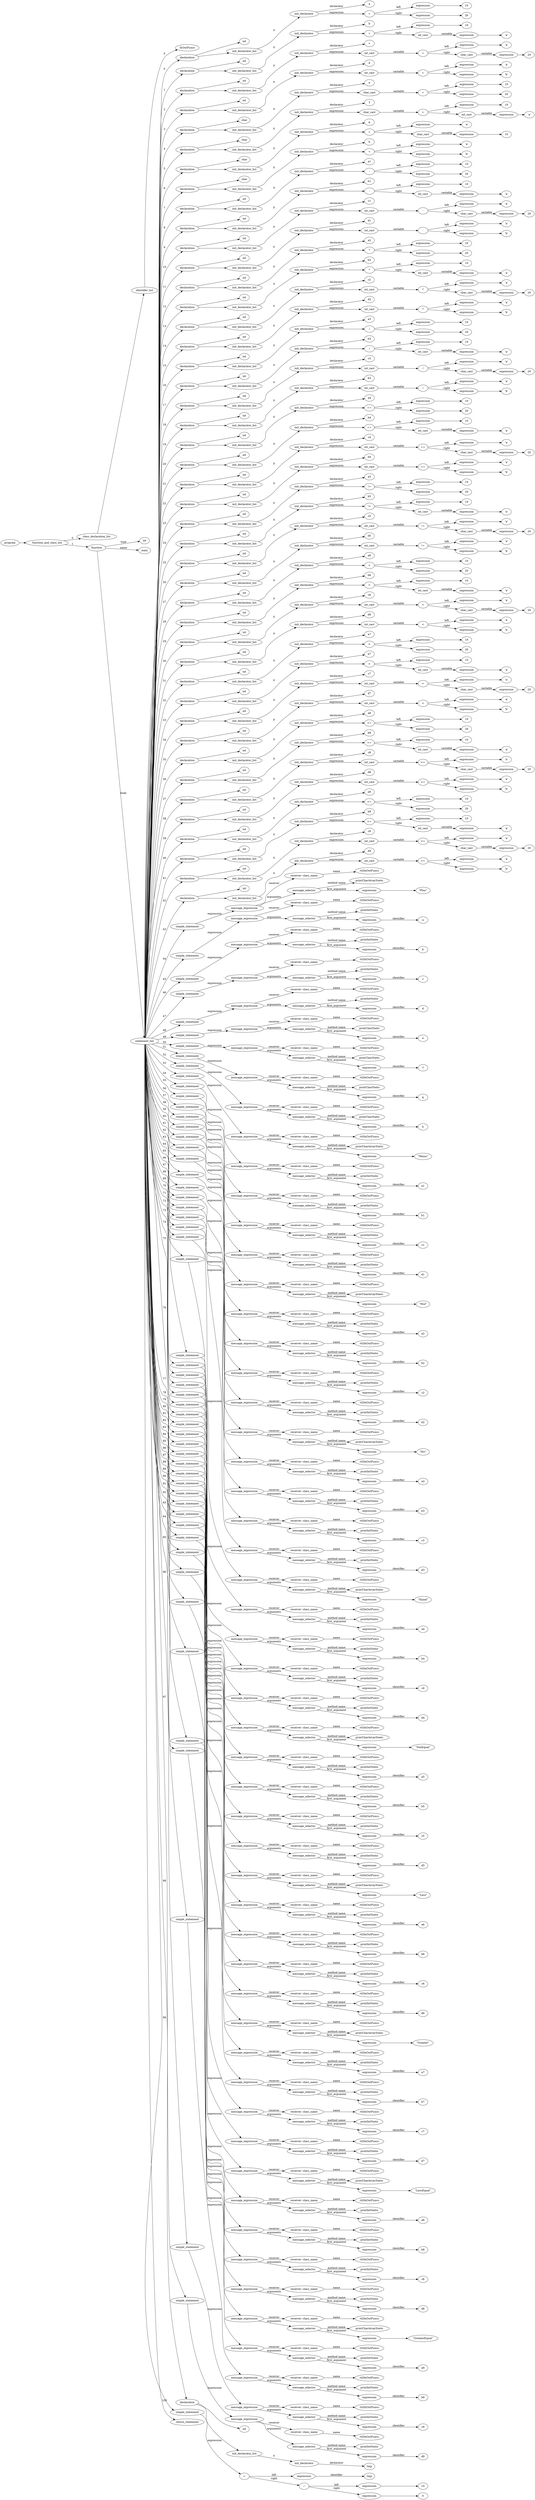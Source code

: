 digraph ObjectiveC { rankdir="LR";
694[label="program"];
694->2;
2[label="function_and_class_list"];
2->1[label="0"];
1[label="class_declaration_list"];
1->0;
0[label="identifier_list"];
0.0 [label="InOutFuncs"];
0->0.0 [label="0"];
2->693[label="1"];
693[label="function"];
693->3[label="type"];
3[label="int"];
693->693.1 [label="name"];
693.1 [label="main"];
693->13[label="body"];
13[label="statement_list"];
13->12[label="0"];
12[label="declaration"];
12->4;
4[label="int"];
12->11;
11[label="init_declarator_list"];
11->10[label="0"];
10[label="init_declarator"];
10.1 [label="a"];
10->10.1[label="declarator"];
10->9[label="expression"];
9[label="expression"];
9[label="+"];
9->6[label="left"];
6[label="expression"];
6->5;
5[label="10"];
9->8[label="right"];
8[label="expression"];
8->7;
7[label="20"];
13->22[label="1"];
22[label="declaration"];
22->14;
14[label="int"];
22->21;
21[label="init_declarator_list"];
21->20[label="0"];
20[label="init_declarator"];
20.1 [label="b"];
20->20.1[label="declarator"];
20->19[label="expression"];
19[label="expression"];
19[label="+"];
19->16[label="left"];
16[label="expression"];
16->15;
15[label="10"];
19->709[label="right"];
709[label="expression"];
709[label="int_cast"];
709->18[label="castable"];
18[label="expression"];
18->17;
17[label=<'a'>];
13->31[label="2"];
31[label="declaration"];
31->23;
23[label="int"];
31->30;
30[label="init_declarator_list"];
30->29[label="0"];
29[label="init_declarator"];
29.1 [label="c"];
29->29.1[label="declarator"];
29->711[label="expression"];
711[label="expression"];
711[label="int_cast"];
711->28[label="castable"];
28[label="expression"];
28[label="+"];
28->25[label="left"];
25[label="expression"];
25->24;
24[label=<'a'>];
28->710[label="right"];
710[label="expression"];
710[label="char_cast"];
710->27[label="castable"];
27[label="expression"];
27->26;
26[label="20"];
13->40[label="3"];
40[label="declaration"];
40->32;
32[label="int"];
40->39;
39[label="init_declarator_list"];
39->38[label="0"];
38[label="init_declarator"];
38.1 [label="d"];
38->38.1[label="declarator"];
38->712[label="expression"];
712[label="expression"];
712[label="int_cast"];
712->37[label="castable"];
37[label="expression"];
37[label="+"];
37->34[label="left"];
34[label="expression"];
34->33;
33[label=<'a'>];
37->36[label="right"];
36[label="expression"];
36->35;
35[label=<'b'>];
13->49[label="4"];
49[label="declaration"];
49->41;
41[label="char"];
49->48;
48[label="init_declarator_list"];
48->47[label="0"];
47[label="init_declarator"];
47.1 [label="e"];
47->47.1[label="declarator"];
47->713[label="expression"];
713[label="expression"];
713[label="char_cast"];
713->46[label="castable"];
46[label="expression"];
46[label="+"];
46->43[label="left"];
43[label="expression"];
43->42;
42[label="10"];
46->45[label="right"];
45[label="expression"];
45->44;
44[label="20"];
13->58[label="5"];
58[label="declaration"];
58->50;
50[label="char"];
58->57;
57[label="init_declarator_list"];
57->56[label="0"];
56[label="init_declarator"];
56.1 [label="f"];
56->56.1[label="declarator"];
56->715[label="expression"];
715[label="expression"];
715[label="char_cast"];
715->55[label="castable"];
55[label="expression"];
55[label="+"];
55->52[label="left"];
52[label="expression"];
52->51;
51[label="10"];
55->714[label="right"];
714[label="expression"];
714[label="int_cast"];
714->54[label="castable"];
54[label="expression"];
54->53;
53[label=<'a'>];
13->67[label="6"];
67[label="declaration"];
67->59;
59[label="char"];
67->66;
66[label="init_declarator_list"];
66->65[label="0"];
65[label="init_declarator"];
65.1 [label="g"];
65->65.1[label="declarator"];
65->64[label="expression"];
64[label="expression"];
64[label="+"];
64->61[label="left"];
61[label="expression"];
61->60;
60[label=<'a'>];
64->716[label="right"];
716[label="expression"];
716[label="char_cast"];
716->63[label="castable"];
63[label="expression"];
63->62;
62[label="10"];
13->76[label="7"];
76[label="declaration"];
76->68;
68[label="char"];
76->75;
75[label="init_declarator_list"];
75->74[label="0"];
74[label="init_declarator"];
74.1 [label="h"];
74->74.1[label="declarator"];
74->73[label="expression"];
73[label="expression"];
73[label="+"];
73->70[label="left"];
70[label="expression"];
70->69;
69[label=<'a'>];
73->72[label="right"];
72[label="expression"];
72->71;
71[label=<'b'>];
13->85[label="8"];
85[label="declaration"];
85->77;
77[label="int"];
85->84;
84[label="init_declarator_list"];
84->83[label="0"];
83[label="init_declarator"];
83.1 [label="a1"];
83->83.1[label="declarator"];
83->82[label="expression"];
82[label="expression"];
82[label="-"];
82->79[label="left"];
79[label="expression"];
79->78;
78[label="10"];
82->81[label="right"];
81[label="expression"];
81->80;
80[label="20"];
13->94[label="9"];
94[label="declaration"];
94->86;
86[label="int"];
94->93;
93[label="init_declarator_list"];
93->92[label="0"];
92[label="init_declarator"];
92.1 [label="b1"];
92->92.1[label="declarator"];
92->91[label="expression"];
91[label="expression"];
91[label="-"];
91->88[label="left"];
88[label="expression"];
88->87;
87[label="10"];
91->717[label="right"];
717[label="expression"];
717[label="int_cast"];
717->90[label="castable"];
90[label="expression"];
90->89;
89[label=<'a'>];
13->103[label="10"];
103[label="declaration"];
103->95;
95[label="int"];
103->102;
102[label="init_declarator_list"];
102->101[label="0"];
101[label="init_declarator"];
101.1 [label="c1"];
101->101.1[label="declarator"];
101->719[label="expression"];
719[label="expression"];
719[label="int_cast"];
719->100[label="castable"];
100[label="expression"];
100[label="-"];
100->97[label="left"];
97[label="expression"];
97->96;
96[label=<'a'>];
100->718[label="right"];
718[label="expression"];
718[label="char_cast"];
718->99[label="castable"];
99[label="expression"];
99->98;
98[label="20"];
13->112[label="11"];
112[label="declaration"];
112->104;
104[label="int"];
112->111;
111[label="init_declarator_list"];
111->110[label="0"];
110[label="init_declarator"];
110.1 [label="d1"];
110->110.1[label="declarator"];
110->720[label="expression"];
720[label="expression"];
720[label="int_cast"];
720->109[label="castable"];
109[label="expression"];
109[label="-"];
109->106[label="left"];
106[label="expression"];
106->105;
105[label=<'a'>];
109->108[label="right"];
108[label="expression"];
108->107;
107[label=<'b'>];
13->121[label="12"];
121[label="declaration"];
121->113;
113[label="int"];
121->120;
120[label="init_declarator_list"];
120->119[label="0"];
119[label="init_declarator"];
119.1 [label="a2"];
119->119.1[label="declarator"];
119->118[label="expression"];
118[label="expression"];
118[label="*"];
118->115[label="left"];
115[label="expression"];
115->114;
114[label="10"];
118->117[label="right"];
117[label="expression"];
117->116;
116[label="20"];
13->130[label="13"];
130[label="declaration"];
130->122;
122[label="int"];
130->129;
129[label="init_declarator_list"];
129->128[label="0"];
128[label="init_declarator"];
128.1 [label="b2"];
128->128.1[label="declarator"];
128->127[label="expression"];
127[label="expression"];
127[label="*"];
127->124[label="left"];
124[label="expression"];
124->123;
123[label="10"];
127->721[label="right"];
721[label="expression"];
721[label="int_cast"];
721->126[label="castable"];
126[label="expression"];
126->125;
125[label=<'a'>];
13->139[label="14"];
139[label="declaration"];
139->131;
131[label="int"];
139->138;
138[label="init_declarator_list"];
138->137[label="0"];
137[label="init_declarator"];
137.1 [label="c2"];
137->137.1[label="declarator"];
137->723[label="expression"];
723[label="expression"];
723[label="int_cast"];
723->136[label="castable"];
136[label="expression"];
136[label="*"];
136->133[label="left"];
133[label="expression"];
133->132;
132[label=<'a'>];
136->722[label="right"];
722[label="expression"];
722[label="char_cast"];
722->135[label="castable"];
135[label="expression"];
135->134;
134[label="20"];
13->148[label="15"];
148[label="declaration"];
148->140;
140[label="int"];
148->147;
147[label="init_declarator_list"];
147->146[label="0"];
146[label="init_declarator"];
146.1 [label="d2"];
146->146.1[label="declarator"];
146->724[label="expression"];
724[label="expression"];
724[label="int_cast"];
724->145[label="castable"];
145[label="expression"];
145[label="*"];
145->142[label="left"];
142[label="expression"];
142->141;
141[label=<'a'>];
145->144[label="right"];
144[label="expression"];
144->143;
143[label=<'b'>];
13->157[label="16"];
157[label="declaration"];
157->149;
149[label="int"];
157->156;
156[label="init_declarator_list"];
156->155[label="0"];
155[label="init_declarator"];
155.1 [label="a3"];
155->155.1[label="declarator"];
155->154[label="expression"];
154[label="expression"];
154[label="/"];
154->151[label="left"];
151[label="expression"];
151->150;
150[label="10"];
154->153[label="right"];
153[label="expression"];
153->152;
152[label="20"];
13->166[label="17"];
166[label="declaration"];
166->158;
158[label="int"];
166->165;
165[label="init_declarator_list"];
165->164[label="0"];
164[label="init_declarator"];
164.1 [label="b3"];
164->164.1[label="declarator"];
164->163[label="expression"];
163[label="expression"];
163[label="/"];
163->160[label="left"];
160[label="expression"];
160->159;
159[label="10"];
163->725[label="right"];
725[label="expression"];
725[label="int_cast"];
725->162[label="castable"];
162[label="expression"];
162->161;
161[label=<'a'>];
13->175[label="18"];
175[label="declaration"];
175->167;
167[label="int"];
175->174;
174[label="init_declarator_list"];
174->173[label="0"];
173[label="init_declarator"];
173.1 [label="c3"];
173->173.1[label="declarator"];
173->727[label="expression"];
727[label="expression"];
727[label="int_cast"];
727->172[label="castable"];
172[label="expression"];
172[label="/"];
172->169[label="left"];
169[label="expression"];
169->168;
168[label=<'a'>];
172->726[label="right"];
726[label="expression"];
726[label="char_cast"];
726->171[label="castable"];
171[label="expression"];
171->170;
170[label="20"];
13->184[label="19"];
184[label="declaration"];
184->176;
176[label="int"];
184->183;
183[label="init_declarator_list"];
183->182[label="0"];
182[label="init_declarator"];
182.1 [label="d3"];
182->182.1[label="declarator"];
182->728[label="expression"];
728[label="expression"];
728[label="int_cast"];
728->181[label="castable"];
181[label="expression"];
181[label="/"];
181->178[label="left"];
178[label="expression"];
178->177;
177[label=<'a'>];
181->180[label="right"];
180[label="expression"];
180->179;
179[label=<'b'>];
13->193[label="20"];
193[label="declaration"];
193->185;
185[label="int"];
193->192;
192[label="init_declarator_list"];
192->191[label="0"];
191[label="init_declarator"];
191.1 [label="a4"];
191->191.1[label="declarator"];
191->190[label="expression"];
190[label="expression"];
190[label="=="];
190->187[label="left"];
187[label="expression"];
187->186;
186[label="10"];
190->189[label="right"];
189[label="expression"];
189->188;
188[label="20"];
13->202[label="21"];
202[label="declaration"];
202->194;
194[label="int"];
202->201;
201[label="init_declarator_list"];
201->200[label="0"];
200[label="init_declarator"];
200.1 [label="b4"];
200->200.1[label="declarator"];
200->199[label="expression"];
199[label="expression"];
199[label="=="];
199->196[label="left"];
196[label="expression"];
196->195;
195[label="10"];
199->729[label="right"];
729[label="expression"];
729[label="int_cast"];
729->198[label="castable"];
198[label="expression"];
198->197;
197[label=<'a'>];
13->211[label="22"];
211[label="declaration"];
211->203;
203[label="int"];
211->210;
210[label="init_declarator_list"];
210->209[label="0"];
209[label="init_declarator"];
209.1 [label="c4"];
209->209.1[label="declarator"];
209->731[label="expression"];
731[label="expression"];
731[label="int_cast"];
731->208[label="castable"];
208[label="expression"];
208[label="=="];
208->205[label="left"];
205[label="expression"];
205->204;
204[label=<'a'>];
208->730[label="right"];
730[label="expression"];
730[label="char_cast"];
730->207[label="castable"];
207[label="expression"];
207->206;
206[label="20"];
13->220[label="23"];
220[label="declaration"];
220->212;
212[label="int"];
220->219;
219[label="init_declarator_list"];
219->218[label="0"];
218[label="init_declarator"];
218.1 [label="d4"];
218->218.1[label="declarator"];
218->732[label="expression"];
732[label="expression"];
732[label="int_cast"];
732->217[label="castable"];
217[label="expression"];
217[label="=="];
217->214[label="left"];
214[label="expression"];
214->213;
213[label=<'a'>];
217->216[label="right"];
216[label="expression"];
216->215;
215[label=<'b'>];
13->229[label="24"];
229[label="declaration"];
229->221;
221[label="int"];
229->228;
228[label="init_declarator_list"];
228->227[label="0"];
227[label="init_declarator"];
227.1 [label="a5"];
227->227.1[label="declarator"];
227->226[label="expression"];
226[label="expression"];
226[label="!="];
226->223[label="left"];
223[label="expression"];
223->222;
222[label="10"];
226->225[label="right"];
225[label="expression"];
225->224;
224[label="20"];
13->238[label="25"];
238[label="declaration"];
238->230;
230[label="int"];
238->237;
237[label="init_declarator_list"];
237->236[label="0"];
236[label="init_declarator"];
236.1 [label="b5"];
236->236.1[label="declarator"];
236->235[label="expression"];
235[label="expression"];
235[label="!="];
235->232[label="left"];
232[label="expression"];
232->231;
231[label="10"];
235->733[label="right"];
733[label="expression"];
733[label="int_cast"];
733->234[label="castable"];
234[label="expression"];
234->233;
233[label=<'a'>];
13->247[label="26"];
247[label="declaration"];
247->239;
239[label="int"];
247->246;
246[label="init_declarator_list"];
246->245[label="0"];
245[label="init_declarator"];
245.1 [label="c5"];
245->245.1[label="declarator"];
245->735[label="expression"];
735[label="expression"];
735[label="int_cast"];
735->244[label="castable"];
244[label="expression"];
244[label="!="];
244->241[label="left"];
241[label="expression"];
241->240;
240[label=<'a'>];
244->734[label="right"];
734[label="expression"];
734[label="char_cast"];
734->243[label="castable"];
243[label="expression"];
243->242;
242[label="20"];
13->256[label="27"];
256[label="declaration"];
256->248;
248[label="int"];
256->255;
255[label="init_declarator_list"];
255->254[label="0"];
254[label="init_declarator"];
254.1 [label="d5"];
254->254.1[label="declarator"];
254->736[label="expression"];
736[label="expression"];
736[label="int_cast"];
736->253[label="castable"];
253[label="expression"];
253[label="!="];
253->250[label="left"];
250[label="expression"];
250->249;
249[label=<'a'>];
253->252[label="right"];
252[label="expression"];
252->251;
251[label=<'b'>];
13->265[label="28"];
265[label="declaration"];
265->257;
257[label="int"];
265->264;
264[label="init_declarator_list"];
264->263[label="0"];
263[label="init_declarator"];
263.1 [label="a6"];
263->263.1[label="declarator"];
263->262[label="expression"];
262[label="expression"];
262[label="<"];
262->259[label="left"];
259[label="expression"];
259->258;
258[label="10"];
262->261[label="right"];
261[label="expression"];
261->260;
260[label="20"];
13->274[label="29"];
274[label="declaration"];
274->266;
266[label="int"];
274->273;
273[label="init_declarator_list"];
273->272[label="0"];
272[label="init_declarator"];
272.1 [label="b6"];
272->272.1[label="declarator"];
272->271[label="expression"];
271[label="expression"];
271[label="<"];
271->268[label="left"];
268[label="expression"];
268->267;
267[label="10"];
271->737[label="right"];
737[label="expression"];
737[label="int_cast"];
737->270[label="castable"];
270[label="expression"];
270->269;
269[label=<'a'>];
13->283[label="30"];
283[label="declaration"];
283->275;
275[label="int"];
283->282;
282[label="init_declarator_list"];
282->281[label="0"];
281[label="init_declarator"];
281.1 [label="c6"];
281->281.1[label="declarator"];
281->739[label="expression"];
739[label="expression"];
739[label="int_cast"];
739->280[label="castable"];
280[label="expression"];
280[label="<"];
280->277[label="left"];
277[label="expression"];
277->276;
276[label=<'a'>];
280->738[label="right"];
738[label="expression"];
738[label="char_cast"];
738->279[label="castable"];
279[label="expression"];
279->278;
278[label="20"];
13->292[label="31"];
292[label="declaration"];
292->284;
284[label="int"];
292->291;
291[label="init_declarator_list"];
291->290[label="0"];
290[label="init_declarator"];
290.1 [label="d6"];
290->290.1[label="declarator"];
290->740[label="expression"];
740[label="expression"];
740[label="int_cast"];
740->289[label="castable"];
289[label="expression"];
289[label="<"];
289->286[label="left"];
286[label="expression"];
286->285;
285[label=<'a'>];
289->288[label="right"];
288[label="expression"];
288->287;
287[label=<'b'>];
13->301[label="32"];
301[label="declaration"];
301->293;
293[label="int"];
301->300;
300[label="init_declarator_list"];
300->299[label="0"];
299[label="init_declarator"];
299.1 [label="a7"];
299->299.1[label="declarator"];
299->298[label="expression"];
298[label="expression"];
298[label=">"];
298->295[label="left"];
295[label="expression"];
295->294;
294[label="10"];
298->297[label="right"];
297[label="expression"];
297->296;
296[label="20"];
13->310[label="33"];
310[label="declaration"];
310->302;
302[label="int"];
310->309;
309[label="init_declarator_list"];
309->308[label="0"];
308[label="init_declarator"];
308.1 [label="b7"];
308->308.1[label="declarator"];
308->307[label="expression"];
307[label="expression"];
307[label=">"];
307->304[label="left"];
304[label="expression"];
304->303;
303[label="10"];
307->741[label="right"];
741[label="expression"];
741[label="int_cast"];
741->306[label="castable"];
306[label="expression"];
306->305;
305[label=<'a'>];
13->319[label="34"];
319[label="declaration"];
319->311;
311[label="int"];
319->318;
318[label="init_declarator_list"];
318->317[label="0"];
317[label="init_declarator"];
317.1 [label="c7"];
317->317.1[label="declarator"];
317->743[label="expression"];
743[label="expression"];
743[label="int_cast"];
743->316[label="castable"];
316[label="expression"];
316[label=">"];
316->313[label="left"];
313[label="expression"];
313->312;
312[label=<'a'>];
316->742[label="right"];
742[label="expression"];
742[label="char_cast"];
742->315[label="castable"];
315[label="expression"];
315->314;
314[label="20"];
13->328[label="35"];
328[label="declaration"];
328->320;
320[label="int"];
328->327;
327[label="init_declarator_list"];
327->326[label="0"];
326[label="init_declarator"];
326.1 [label="d7"];
326->326.1[label="declarator"];
326->744[label="expression"];
744[label="expression"];
744[label="int_cast"];
744->325[label="castable"];
325[label="expression"];
325[label=">"];
325->322[label="left"];
322[label="expression"];
322->321;
321[label=<'a'>];
325->324[label="right"];
324[label="expression"];
324->323;
323[label=<'b'>];
13->337[label="36"];
337[label="declaration"];
337->329;
329[label="int"];
337->336;
336[label="init_declarator_list"];
336->335[label="0"];
335[label="init_declarator"];
335.1 [label="a8"];
335->335.1[label="declarator"];
335->334[label="expression"];
334[label="expression"];
334[label="<="];
334->331[label="left"];
331[label="expression"];
331->330;
330[label="10"];
334->333[label="right"];
333[label="expression"];
333->332;
332[label="20"];
13->346[label="37"];
346[label="declaration"];
346->338;
338[label="int"];
346->345;
345[label="init_declarator_list"];
345->344[label="0"];
344[label="init_declarator"];
344.1 [label="b8"];
344->344.1[label="declarator"];
344->343[label="expression"];
343[label="expression"];
343[label="<="];
343->340[label="left"];
340[label="expression"];
340->339;
339[label="10"];
343->745[label="right"];
745[label="expression"];
745[label="int_cast"];
745->342[label="castable"];
342[label="expression"];
342->341;
341[label=<'a'>];
13->355[label="38"];
355[label="declaration"];
355->347;
347[label="int"];
355->354;
354[label="init_declarator_list"];
354->353[label="0"];
353[label="init_declarator"];
353.1 [label="c8"];
353->353.1[label="declarator"];
353->747[label="expression"];
747[label="expression"];
747[label="int_cast"];
747->352[label="castable"];
352[label="expression"];
352[label="<="];
352->349[label="left"];
349[label="expression"];
349->348;
348[label=<'a'>];
352->746[label="right"];
746[label="expression"];
746[label="char_cast"];
746->351[label="castable"];
351[label="expression"];
351->350;
350[label="20"];
13->364[label="39"];
364[label="declaration"];
364->356;
356[label="int"];
364->363;
363[label="init_declarator_list"];
363->362[label="0"];
362[label="init_declarator"];
362.1 [label="d8"];
362->362.1[label="declarator"];
362->748[label="expression"];
748[label="expression"];
748[label="int_cast"];
748->361[label="castable"];
361[label="expression"];
361[label="<="];
361->358[label="left"];
358[label="expression"];
358->357;
357[label=<'a'>];
361->360[label="right"];
360[label="expression"];
360->359;
359[label=<'b'>];
13->373[label="40"];
373[label="declaration"];
373->365;
365[label="int"];
373->372;
372[label="init_declarator_list"];
372->371[label="0"];
371[label="init_declarator"];
371.1 [label="a9"];
371->371.1[label="declarator"];
371->370[label="expression"];
370[label="expression"];
370[label=">="];
370->367[label="left"];
367[label="expression"];
367->366;
366[label="10"];
370->369[label="right"];
369[label="expression"];
369->368;
368[label="20"];
13->382[label="41"];
382[label="declaration"];
382->374;
374[label="int"];
382->381;
381[label="init_declarator_list"];
381->380[label="0"];
380[label="init_declarator"];
380.1 [label="b9"];
380->380.1[label="declarator"];
380->379[label="expression"];
379[label="expression"];
379[label=">="];
379->376[label="left"];
376[label="expression"];
376->375;
375[label="10"];
379->749[label="right"];
749[label="expression"];
749[label="int_cast"];
749->378[label="castable"];
378[label="expression"];
378->377;
377[label=<'a'>];
13->391[label="42"];
391[label="declaration"];
391->383;
383[label="int"];
391->390;
390[label="init_declarator_list"];
390->389[label="0"];
389[label="init_declarator"];
389.1 [label="c9"];
389->389.1[label="declarator"];
389->751[label="expression"];
751[label="expression"];
751[label="int_cast"];
751->388[label="castable"];
388[label="expression"];
388[label=">="];
388->385[label="left"];
385[label="expression"];
385->384;
384[label=<'a'>];
388->750[label="right"];
750[label="expression"];
750[label="char_cast"];
750->387[label="castable"];
387[label="expression"];
387->386;
386[label="20"];
13->400[label="43"];
400[label="declaration"];
400->392;
392[label="int"];
400->399;
399[label="init_declarator_list"];
399->398[label="0"];
398[label="init_declarator"];
398.1 [label="d9"];
398->398.1[label="declarator"];
398->752[label="expression"];
752[label="expression"];
752[label="int_cast"];
752->397[label="castable"];
397[label="expression"];
397[label=">="];
397->394[label="left"];
394[label="expression"];
394->393;
393[label=<'a'>];
397->396[label="right"];
396[label="expression"];
396->395;
395[label=<'b'>];
13->406[label="44"];
406[label="simple_statement"];
406->405[label="expression"];
405[label="expression"];
405[label="message_expression"];
405->401[label="receiver"];
401[label="receiver: class_name"];
401.1 [label="rtl/InOutFuncs"];
401->401.1 [label="name"];
405->404[label="arguments"];
404[label="message_selector"];
404.1 [label="printCharArrayStatic"];
404->404.1 [label="method name"]; 
404->403[label="first_argument"];
403[label="expression"];
403->402;
402[label=<"Plus">];
13->411[label="45"];
411[label="simple_statement"];
411->410[label="expression"];
410[label="expression"];
410[label="message_expression"];
410->407[label="receiver"];
407[label="receiver: class_name"];
407.1 [label="rtl/InOutFuncs"];
407->407.1 [label="name"];
410->409[label="arguments"];
409[label="message_selector"];
409.1 [label="printIntStatic"];
409->409.1 [label="method name"]; 
409->408[label="first_argument"];
408[label="expression"];
408->408.1 [label="identifier"];408.1[label="a"];
13->416[label="46"];
416[label="simple_statement"];
416->415[label="expression"];
415[label="expression"];
415[label="message_expression"];
415->412[label="receiver"];
412[label="receiver: class_name"];
412.1 [label="rtl/InOutFuncs"];
412->412.1 [label="name"];
415->414[label="arguments"];
414[label="message_selector"];
414.1 [label="printIntStatic"];
414->414.1 [label="method name"]; 
414->413[label="first_argument"];
413[label="expression"];
413->413.1 [label="identifier"];413.1[label="b"];
13->421[label="47"];
421[label="simple_statement"];
421->420[label="expression"];
420[label="expression"];
420[label="message_expression"];
420->417[label="receiver"];
417[label="receiver: class_name"];
417.1 [label="rtl/InOutFuncs"];
417->417.1 [label="name"];
420->419[label="arguments"];
419[label="message_selector"];
419.1 [label="printIntStatic"];
419->419.1 [label="method name"]; 
419->418[label="first_argument"];
418[label="expression"];
418->418.1 [label="identifier"];418.1[label="c"];
13->426[label="48"];
426[label="simple_statement"];
426->425[label="expression"];
425[label="expression"];
425[label="message_expression"];
425->422[label="receiver"];
422[label="receiver: class_name"];
422.1 [label="rtl/InOutFuncs"];
422->422.1 [label="name"];
425->424[label="arguments"];
424[label="message_selector"];
424.1 [label="printIntStatic"];
424->424.1 [label="method name"]; 
424->423[label="first_argument"];
423[label="expression"];
423->423.1 [label="identifier"];423.1[label="d"];
13->431[label="49"];
431[label="simple_statement"];
431->430[label="expression"];
430[label="expression"];
430[label="message_expression"];
430->427[label="receiver"];
427[label="receiver: class_name"];
427.1 [label="rtl/InOutFuncs"];
427->427.1 [label="name"];
430->429[label="arguments"];
429[label="message_selector"];
429.1 [label="printCharStatic"];
429->429.1 [label="method name"]; 
429->428[label="first_argument"];
428[label="expression"];
428->428.1 [label="identifier"];428.1[label="e"];
13->436[label="50"];
436[label="simple_statement"];
436->435[label="expression"];
435[label="expression"];
435[label="message_expression"];
435->432[label="receiver"];
432[label="receiver: class_name"];
432.1 [label="rtl/InOutFuncs"];
432->432.1 [label="name"];
435->434[label="arguments"];
434[label="message_selector"];
434.1 [label="printCharStatic"];
434->434.1 [label="method name"]; 
434->433[label="first_argument"];
433[label="expression"];
433->433.1 [label="identifier"];433.1[label="f"];
13->441[label="51"];
441[label="simple_statement"];
441->440[label="expression"];
440[label="expression"];
440[label="message_expression"];
440->437[label="receiver"];
437[label="receiver: class_name"];
437.1 [label="rtl/InOutFuncs"];
437->437.1 [label="name"];
440->439[label="arguments"];
439[label="message_selector"];
439.1 [label="printCharStatic"];
439->439.1 [label="method name"]; 
439->438[label="first_argument"];
438[label="expression"];
438->438.1 [label="identifier"];438.1[label="g"];
13->446[label="52"];
446[label="simple_statement"];
446->445[label="expression"];
445[label="expression"];
445[label="message_expression"];
445->442[label="receiver"];
442[label="receiver: class_name"];
442.1 [label="rtl/InOutFuncs"];
442->442.1 [label="name"];
445->444[label="arguments"];
444[label="message_selector"];
444.1 [label="printCharStatic"];
444->444.1 [label="method name"]; 
444->443[label="first_argument"];
443[label="expression"];
443->443.1 [label="identifier"];443.1[label="h"];
13->452[label="53"];
452[label="simple_statement"];
452->451[label="expression"];
451[label="expression"];
451[label="message_expression"];
451->447[label="receiver"];
447[label="receiver: class_name"];
447.1 [label="rtl/InOutFuncs"];
447->447.1 [label="name"];
451->450[label="arguments"];
450[label="message_selector"];
450.1 [label="printCharArrayStatic"];
450->450.1 [label="method name"]; 
450->449[label="first_argument"];
449[label="expression"];
449->448;
448[label=<"
Minus">];
13->457[label="54"];
457[label="simple_statement"];
457->456[label="expression"];
456[label="expression"];
456[label="message_expression"];
456->453[label="receiver"];
453[label="receiver: class_name"];
453.1 [label="rtl/InOutFuncs"];
453->453.1 [label="name"];
456->455[label="arguments"];
455[label="message_selector"];
455.1 [label="printIntStatic"];
455->455.1 [label="method name"]; 
455->454[label="first_argument"];
454[label="expression"];
454->454.1 [label="identifier"];454.1[label="a1"];
13->462[label="55"];
462[label="simple_statement"];
462->461[label="expression"];
461[label="expression"];
461[label="message_expression"];
461->458[label="receiver"];
458[label="receiver: class_name"];
458.1 [label="rtl/InOutFuncs"];
458->458.1 [label="name"];
461->460[label="arguments"];
460[label="message_selector"];
460.1 [label="printIntStatic"];
460->460.1 [label="method name"]; 
460->459[label="first_argument"];
459[label="expression"];
459->459.1 [label="identifier"];459.1[label="b1"];
13->467[label="56"];
467[label="simple_statement"];
467->466[label="expression"];
466[label="expression"];
466[label="message_expression"];
466->463[label="receiver"];
463[label="receiver: class_name"];
463.1 [label="rtl/InOutFuncs"];
463->463.1 [label="name"];
466->465[label="arguments"];
465[label="message_selector"];
465.1 [label="printIntStatic"];
465->465.1 [label="method name"]; 
465->464[label="first_argument"];
464[label="expression"];
464->464.1 [label="identifier"];464.1[label="c1"];
13->472[label="57"];
472[label="simple_statement"];
472->471[label="expression"];
471[label="expression"];
471[label="message_expression"];
471->468[label="receiver"];
468[label="receiver: class_name"];
468.1 [label="rtl/InOutFuncs"];
468->468.1 [label="name"];
471->470[label="arguments"];
470[label="message_selector"];
470.1 [label="printIntStatic"];
470->470.1 [label="method name"]; 
470->469[label="first_argument"];
469[label="expression"];
469->469.1 [label="identifier"];469.1[label="d1"];
13->478[label="58"];
478[label="simple_statement"];
478->477[label="expression"];
477[label="expression"];
477[label="message_expression"];
477->473[label="receiver"];
473[label="receiver: class_name"];
473.1 [label="rtl/InOutFuncs"];
473->473.1 [label="name"];
477->476[label="arguments"];
476[label="message_selector"];
476.1 [label="printCharArrayStatic"];
476->476.1 [label="method name"]; 
476->475[label="first_argument"];
475[label="expression"];
475->474;
474[label=<"
Mul">];
13->483[label="59"];
483[label="simple_statement"];
483->482[label="expression"];
482[label="expression"];
482[label="message_expression"];
482->479[label="receiver"];
479[label="receiver: class_name"];
479.1 [label="rtl/InOutFuncs"];
479->479.1 [label="name"];
482->481[label="arguments"];
481[label="message_selector"];
481.1 [label="printIntStatic"];
481->481.1 [label="method name"]; 
481->480[label="first_argument"];
480[label="expression"];
480->480.1 [label="identifier"];480.1[label="a2"];
13->488[label="60"];
488[label="simple_statement"];
488->487[label="expression"];
487[label="expression"];
487[label="message_expression"];
487->484[label="receiver"];
484[label="receiver: class_name"];
484.1 [label="rtl/InOutFuncs"];
484->484.1 [label="name"];
487->486[label="arguments"];
486[label="message_selector"];
486.1 [label="printIntStatic"];
486->486.1 [label="method name"]; 
486->485[label="first_argument"];
485[label="expression"];
485->485.1 [label="identifier"];485.1[label="b2"];
13->493[label="61"];
493[label="simple_statement"];
493->492[label="expression"];
492[label="expression"];
492[label="message_expression"];
492->489[label="receiver"];
489[label="receiver: class_name"];
489.1 [label="rtl/InOutFuncs"];
489->489.1 [label="name"];
492->491[label="arguments"];
491[label="message_selector"];
491.1 [label="printIntStatic"];
491->491.1 [label="method name"]; 
491->490[label="first_argument"];
490[label="expression"];
490->490.1 [label="identifier"];490.1[label="c2"];
13->498[label="62"];
498[label="simple_statement"];
498->497[label="expression"];
497[label="expression"];
497[label="message_expression"];
497->494[label="receiver"];
494[label="receiver: class_name"];
494.1 [label="rtl/InOutFuncs"];
494->494.1 [label="name"];
497->496[label="arguments"];
496[label="message_selector"];
496.1 [label="printIntStatic"];
496->496.1 [label="method name"]; 
496->495[label="first_argument"];
495[label="expression"];
495->495.1 [label="identifier"];495.1[label="d2"];
13->504[label="63"];
504[label="simple_statement"];
504->503[label="expression"];
503[label="expression"];
503[label="message_expression"];
503->499[label="receiver"];
499[label="receiver: class_name"];
499.1 [label="rtl/InOutFuncs"];
499->499.1 [label="name"];
503->502[label="arguments"];
502[label="message_selector"];
502.1 [label="printCharArrayStatic"];
502->502.1 [label="method name"]; 
502->501[label="first_argument"];
501[label="expression"];
501->500;
500[label=<"
Div">];
13->509[label="64"];
509[label="simple_statement"];
509->508[label="expression"];
508[label="expression"];
508[label="message_expression"];
508->505[label="receiver"];
505[label="receiver: class_name"];
505.1 [label="rtl/InOutFuncs"];
505->505.1 [label="name"];
508->507[label="arguments"];
507[label="message_selector"];
507.1 [label="printIntStatic"];
507->507.1 [label="method name"]; 
507->506[label="first_argument"];
506[label="expression"];
506->506.1 [label="identifier"];506.1[label="a3"];
13->514[label="65"];
514[label="simple_statement"];
514->513[label="expression"];
513[label="expression"];
513[label="message_expression"];
513->510[label="receiver"];
510[label="receiver: class_name"];
510.1 [label="rtl/InOutFuncs"];
510->510.1 [label="name"];
513->512[label="arguments"];
512[label="message_selector"];
512.1 [label="printIntStatic"];
512->512.1 [label="method name"]; 
512->511[label="first_argument"];
511[label="expression"];
511->511.1 [label="identifier"];511.1[label="b3"];
13->519[label="66"];
519[label="simple_statement"];
519->518[label="expression"];
518[label="expression"];
518[label="message_expression"];
518->515[label="receiver"];
515[label="receiver: class_name"];
515.1 [label="rtl/InOutFuncs"];
515->515.1 [label="name"];
518->517[label="arguments"];
517[label="message_selector"];
517.1 [label="printIntStatic"];
517->517.1 [label="method name"]; 
517->516[label="first_argument"];
516[label="expression"];
516->516.1 [label="identifier"];516.1[label="c3"];
13->524[label="67"];
524[label="simple_statement"];
524->523[label="expression"];
523[label="expression"];
523[label="message_expression"];
523->520[label="receiver"];
520[label="receiver: class_name"];
520.1 [label="rtl/InOutFuncs"];
520->520.1 [label="name"];
523->522[label="arguments"];
522[label="message_selector"];
522.1 [label="printIntStatic"];
522->522.1 [label="method name"]; 
522->521[label="first_argument"];
521[label="expression"];
521->521.1 [label="identifier"];521.1[label="d3"];
13->530[label="68"];
530[label="simple_statement"];
530->529[label="expression"];
529[label="expression"];
529[label="message_expression"];
529->525[label="receiver"];
525[label="receiver: class_name"];
525.1 [label="rtl/InOutFuncs"];
525->525.1 [label="name"];
529->528[label="arguments"];
528[label="message_selector"];
528.1 [label="printCharArrayStatic"];
528->528.1 [label="method name"]; 
528->527[label="first_argument"];
527[label="expression"];
527->526;
526[label=<"
Equal">];
13->535[label="69"];
535[label="simple_statement"];
535->534[label="expression"];
534[label="expression"];
534[label="message_expression"];
534->531[label="receiver"];
531[label="receiver: class_name"];
531.1 [label="rtl/InOutFuncs"];
531->531.1 [label="name"];
534->533[label="arguments"];
533[label="message_selector"];
533.1 [label="printIntStatic"];
533->533.1 [label="method name"]; 
533->532[label="first_argument"];
532[label="expression"];
532->532.1 [label="identifier"];532.1[label="a4"];
13->540[label="70"];
540[label="simple_statement"];
540->539[label="expression"];
539[label="expression"];
539[label="message_expression"];
539->536[label="receiver"];
536[label="receiver: class_name"];
536.1 [label="rtl/InOutFuncs"];
536->536.1 [label="name"];
539->538[label="arguments"];
538[label="message_selector"];
538.1 [label="printIntStatic"];
538->538.1 [label="method name"]; 
538->537[label="first_argument"];
537[label="expression"];
537->537.1 [label="identifier"];537.1[label="b4"];
13->545[label="71"];
545[label="simple_statement"];
545->544[label="expression"];
544[label="expression"];
544[label="message_expression"];
544->541[label="receiver"];
541[label="receiver: class_name"];
541.1 [label="rtl/InOutFuncs"];
541->541.1 [label="name"];
544->543[label="arguments"];
543[label="message_selector"];
543.1 [label="printIntStatic"];
543->543.1 [label="method name"]; 
543->542[label="first_argument"];
542[label="expression"];
542->542.1 [label="identifier"];542.1[label="c4"];
13->550[label="72"];
550[label="simple_statement"];
550->549[label="expression"];
549[label="expression"];
549[label="message_expression"];
549->546[label="receiver"];
546[label="receiver: class_name"];
546.1 [label="rtl/InOutFuncs"];
546->546.1 [label="name"];
549->548[label="arguments"];
548[label="message_selector"];
548.1 [label="printIntStatic"];
548->548.1 [label="method name"]; 
548->547[label="first_argument"];
547[label="expression"];
547->547.1 [label="identifier"];547.1[label="d4"];
13->556[label="73"];
556[label="simple_statement"];
556->555[label="expression"];
555[label="expression"];
555[label="message_expression"];
555->551[label="receiver"];
551[label="receiver: class_name"];
551.1 [label="rtl/InOutFuncs"];
551->551.1 [label="name"];
555->554[label="arguments"];
554[label="message_selector"];
554.1 [label="printCharArrayStatic"];
554->554.1 [label="method name"]; 
554->553[label="first_argument"];
553[label="expression"];
553->552;
552[label=<"
NotEqual">];
13->561[label="74"];
561[label="simple_statement"];
561->560[label="expression"];
560[label="expression"];
560[label="message_expression"];
560->557[label="receiver"];
557[label="receiver: class_name"];
557.1 [label="rtl/InOutFuncs"];
557->557.1 [label="name"];
560->559[label="arguments"];
559[label="message_selector"];
559.1 [label="printIntStatic"];
559->559.1 [label="method name"]; 
559->558[label="first_argument"];
558[label="expression"];
558->558.1 [label="identifier"];558.1[label="a5"];
13->566[label="75"];
566[label="simple_statement"];
566->565[label="expression"];
565[label="expression"];
565[label="message_expression"];
565->562[label="receiver"];
562[label="receiver: class_name"];
562.1 [label="rtl/InOutFuncs"];
562->562.1 [label="name"];
565->564[label="arguments"];
564[label="message_selector"];
564.1 [label="printIntStatic"];
564->564.1 [label="method name"]; 
564->563[label="first_argument"];
563[label="expression"];
563->563.1 [label="identifier"];563.1[label="b5"];
13->571[label="76"];
571[label="simple_statement"];
571->570[label="expression"];
570[label="expression"];
570[label="message_expression"];
570->567[label="receiver"];
567[label="receiver: class_name"];
567.1 [label="rtl/InOutFuncs"];
567->567.1 [label="name"];
570->569[label="arguments"];
569[label="message_selector"];
569.1 [label="printIntStatic"];
569->569.1 [label="method name"]; 
569->568[label="first_argument"];
568[label="expression"];
568->568.1 [label="identifier"];568.1[label="c5"];
13->576[label="77"];
576[label="simple_statement"];
576->575[label="expression"];
575[label="expression"];
575[label="message_expression"];
575->572[label="receiver"];
572[label="receiver: class_name"];
572.1 [label="rtl/InOutFuncs"];
572->572.1 [label="name"];
575->574[label="arguments"];
574[label="message_selector"];
574.1 [label="printIntStatic"];
574->574.1 [label="method name"]; 
574->573[label="first_argument"];
573[label="expression"];
573->573.1 [label="identifier"];573.1[label="d5"];
13->582[label="78"];
582[label="simple_statement"];
582->581[label="expression"];
581[label="expression"];
581[label="message_expression"];
581->577[label="receiver"];
577[label="receiver: class_name"];
577.1 [label="rtl/InOutFuncs"];
577->577.1 [label="name"];
581->580[label="arguments"];
580[label="message_selector"];
580.1 [label="printCharArrayStatic"];
580->580.1 [label="method name"]; 
580->579[label="first_argument"];
579[label="expression"];
579->578;
578[label=<"
Less">];
13->587[label="79"];
587[label="simple_statement"];
587->586[label="expression"];
586[label="expression"];
586[label="message_expression"];
586->583[label="receiver"];
583[label="receiver: class_name"];
583.1 [label="rtl/InOutFuncs"];
583->583.1 [label="name"];
586->585[label="arguments"];
585[label="message_selector"];
585.1 [label="printIntStatic"];
585->585.1 [label="method name"]; 
585->584[label="first_argument"];
584[label="expression"];
584->584.1 [label="identifier"];584.1[label="a6"];
13->592[label="80"];
592[label="simple_statement"];
592->591[label="expression"];
591[label="expression"];
591[label="message_expression"];
591->588[label="receiver"];
588[label="receiver: class_name"];
588.1 [label="rtl/InOutFuncs"];
588->588.1 [label="name"];
591->590[label="arguments"];
590[label="message_selector"];
590.1 [label="printIntStatic"];
590->590.1 [label="method name"]; 
590->589[label="first_argument"];
589[label="expression"];
589->589.1 [label="identifier"];589.1[label="b6"];
13->597[label="81"];
597[label="simple_statement"];
597->596[label="expression"];
596[label="expression"];
596[label="message_expression"];
596->593[label="receiver"];
593[label="receiver: class_name"];
593.1 [label="rtl/InOutFuncs"];
593->593.1 [label="name"];
596->595[label="arguments"];
595[label="message_selector"];
595.1 [label="printIntStatic"];
595->595.1 [label="method name"]; 
595->594[label="first_argument"];
594[label="expression"];
594->594.1 [label="identifier"];594.1[label="c6"];
13->602[label="82"];
602[label="simple_statement"];
602->601[label="expression"];
601[label="expression"];
601[label="message_expression"];
601->598[label="receiver"];
598[label="receiver: class_name"];
598.1 [label="rtl/InOutFuncs"];
598->598.1 [label="name"];
601->600[label="arguments"];
600[label="message_selector"];
600.1 [label="printIntStatic"];
600->600.1 [label="method name"]; 
600->599[label="first_argument"];
599[label="expression"];
599->599.1 [label="identifier"];599.1[label="d6"];
13->608[label="83"];
608[label="simple_statement"];
608->607[label="expression"];
607[label="expression"];
607[label="message_expression"];
607->603[label="receiver"];
603[label="receiver: class_name"];
603.1 [label="rtl/InOutFuncs"];
603->603.1 [label="name"];
607->606[label="arguments"];
606[label="message_selector"];
606.1 [label="printCharArrayStatic"];
606->606.1 [label="method name"]; 
606->605[label="first_argument"];
605[label="expression"];
605->604;
604[label=<"
Greater">];
13->613[label="84"];
613[label="simple_statement"];
613->612[label="expression"];
612[label="expression"];
612[label="message_expression"];
612->609[label="receiver"];
609[label="receiver: class_name"];
609.1 [label="rtl/InOutFuncs"];
609->609.1 [label="name"];
612->611[label="arguments"];
611[label="message_selector"];
611.1 [label="printIntStatic"];
611->611.1 [label="method name"]; 
611->610[label="first_argument"];
610[label="expression"];
610->610.1 [label="identifier"];610.1[label="a7"];
13->618[label="85"];
618[label="simple_statement"];
618->617[label="expression"];
617[label="expression"];
617[label="message_expression"];
617->614[label="receiver"];
614[label="receiver: class_name"];
614.1 [label="rtl/InOutFuncs"];
614->614.1 [label="name"];
617->616[label="arguments"];
616[label="message_selector"];
616.1 [label="printIntStatic"];
616->616.1 [label="method name"]; 
616->615[label="first_argument"];
615[label="expression"];
615->615.1 [label="identifier"];615.1[label="b7"];
13->623[label="86"];
623[label="simple_statement"];
623->622[label="expression"];
622[label="expression"];
622[label="message_expression"];
622->619[label="receiver"];
619[label="receiver: class_name"];
619.1 [label="rtl/InOutFuncs"];
619->619.1 [label="name"];
622->621[label="arguments"];
621[label="message_selector"];
621.1 [label="printIntStatic"];
621->621.1 [label="method name"]; 
621->620[label="first_argument"];
620[label="expression"];
620->620.1 [label="identifier"];620.1[label="c7"];
13->628[label="87"];
628[label="simple_statement"];
628->627[label="expression"];
627[label="expression"];
627[label="message_expression"];
627->624[label="receiver"];
624[label="receiver: class_name"];
624.1 [label="rtl/InOutFuncs"];
624->624.1 [label="name"];
627->626[label="arguments"];
626[label="message_selector"];
626.1 [label="printIntStatic"];
626->626.1 [label="method name"]; 
626->625[label="first_argument"];
625[label="expression"];
625->625.1 [label="identifier"];625.1[label="d7"];
13->634[label="88"];
634[label="simple_statement"];
634->633[label="expression"];
633[label="expression"];
633[label="message_expression"];
633->629[label="receiver"];
629[label="receiver: class_name"];
629.1 [label="rtl/InOutFuncs"];
629->629.1 [label="name"];
633->632[label="arguments"];
632[label="message_selector"];
632.1 [label="printCharArrayStatic"];
632->632.1 [label="method name"]; 
632->631[label="first_argument"];
631[label="expression"];
631->630;
630[label=<"
LessEqual">];
13->639[label="89"];
639[label="simple_statement"];
639->638[label="expression"];
638[label="expression"];
638[label="message_expression"];
638->635[label="receiver"];
635[label="receiver: class_name"];
635.1 [label="rtl/InOutFuncs"];
635->635.1 [label="name"];
638->637[label="arguments"];
637[label="message_selector"];
637.1 [label="printIntStatic"];
637->637.1 [label="method name"]; 
637->636[label="first_argument"];
636[label="expression"];
636->636.1 [label="identifier"];636.1[label="a8"];
13->644[label="90"];
644[label="simple_statement"];
644->643[label="expression"];
643[label="expression"];
643[label="message_expression"];
643->640[label="receiver"];
640[label="receiver: class_name"];
640.1 [label="rtl/InOutFuncs"];
640->640.1 [label="name"];
643->642[label="arguments"];
642[label="message_selector"];
642.1 [label="printIntStatic"];
642->642.1 [label="method name"]; 
642->641[label="first_argument"];
641[label="expression"];
641->641.1 [label="identifier"];641.1[label="b8"];
13->649[label="91"];
649[label="simple_statement"];
649->648[label="expression"];
648[label="expression"];
648[label="message_expression"];
648->645[label="receiver"];
645[label="receiver: class_name"];
645.1 [label="rtl/InOutFuncs"];
645->645.1 [label="name"];
648->647[label="arguments"];
647[label="message_selector"];
647.1 [label="printIntStatic"];
647->647.1 [label="method name"]; 
647->646[label="first_argument"];
646[label="expression"];
646->646.1 [label="identifier"];646.1[label="c8"];
13->654[label="92"];
654[label="simple_statement"];
654->653[label="expression"];
653[label="expression"];
653[label="message_expression"];
653->650[label="receiver"];
650[label="receiver: class_name"];
650.1 [label="rtl/InOutFuncs"];
650->650.1 [label="name"];
653->652[label="arguments"];
652[label="message_selector"];
652.1 [label="printIntStatic"];
652->652.1 [label="method name"]; 
652->651[label="first_argument"];
651[label="expression"];
651->651.1 [label="identifier"];651.1[label="d8"];
13->660[label="93"];
660[label="simple_statement"];
660->659[label="expression"];
659[label="expression"];
659[label="message_expression"];
659->655[label="receiver"];
655[label="receiver: class_name"];
655.1 [label="rtl/InOutFuncs"];
655->655.1 [label="name"];
659->658[label="arguments"];
658[label="message_selector"];
658.1 [label="printCharArrayStatic"];
658->658.1 [label="method name"]; 
658->657[label="first_argument"];
657[label="expression"];
657->656;
656[label=<"
GreaterEqual">];
13->665[label="94"];
665[label="simple_statement"];
665->664[label="expression"];
664[label="expression"];
664[label="message_expression"];
664->661[label="receiver"];
661[label="receiver: class_name"];
661.1 [label="rtl/InOutFuncs"];
661->661.1 [label="name"];
664->663[label="arguments"];
663[label="message_selector"];
663.1 [label="printIntStatic"];
663->663.1 [label="method name"]; 
663->662[label="first_argument"];
662[label="expression"];
662->662.1 [label="identifier"];662.1[label="a9"];
13->670[label="95"];
670[label="simple_statement"];
670->669[label="expression"];
669[label="expression"];
669[label="message_expression"];
669->666[label="receiver"];
666[label="receiver: class_name"];
666.1 [label="rtl/InOutFuncs"];
666->666.1 [label="name"];
669->668[label="arguments"];
668[label="message_selector"];
668.1 [label="printIntStatic"];
668->668.1 [label="method name"]; 
668->667[label="first_argument"];
667[label="expression"];
667->667.1 [label="identifier"];667.1[label="b9"];
13->675[label="96"];
675[label="simple_statement"];
675->674[label="expression"];
674[label="expression"];
674[label="message_expression"];
674->671[label="receiver"];
671[label="receiver: class_name"];
671.1 [label="rtl/InOutFuncs"];
671->671.1 [label="name"];
674->673[label="arguments"];
673[label="message_selector"];
673.1 [label="printIntStatic"];
673->673.1 [label="method name"]; 
673->672[label="first_argument"];
672[label="expression"];
672->672.1 [label="identifier"];672.1[label="c9"];
13->680[label="97"];
680[label="simple_statement"];
680->679[label="expression"];
679[label="expression"];
679[label="message_expression"];
679->676[label="receiver"];
676[label="receiver: class_name"];
676.1 [label="rtl/InOutFuncs"];
676->676.1 [label="name"];
679->678[label="arguments"];
678[label="message_selector"];
678.1 [label="printIntStatic"];
678->678.1 [label="method name"]; 
678->677[label="first_argument"];
677[label="expression"];
677->677.1 [label="identifier"];677.1[label="d9"];
13->684[label="98"];
684[label="declaration"];
684->681;
681[label="int"];
684->683;
683[label="init_declarator_list"];
683->682[label="0"];
682[label="init_declarator"];
682.1 [label="tmp"];
682->682.1[label="declarator"];
13->692[label="99"];
692[label="simple_statement"];
692->691[label="expression"];
691[label="expression"];
691[label="="];
691->685[label="left"];
685[label="expression"];
685->685.1 [label="identifier"];685.1[label="tmp"];
691->690[label="right"];
690[label="expression"];
690[label="/"];
690->687[label="left"];
687[label="expression"];
687->686;
686[label="10"];
690->689[label="right"];
689[label="expression"];
689->688;
688[label="0"];
13->773[label="100"];
773[label="return_statement"];
}
